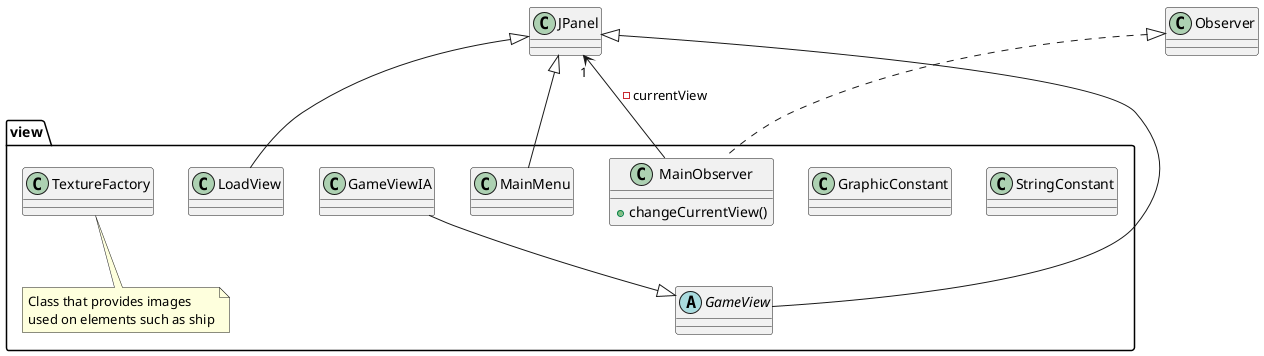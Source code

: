 @startuml

package view{

    class StringConstant{

    }

    class GraphicConstant{

    }

    class MainObserver{
        + changeCurrentView()
    }


    class LoadView{

    }

    class TextureFactory{

    }
    note bottom: Class that provides images\nused on elements such as ship

    class MainMenu{

    }

    abstract GameView{

    }

    class GameViewIA{

    }

}

class Observer{

}

class JPanel{

}

MainObserver .up.|> Observer
MainObserver --> "1" JPanel: - currentView

MainMenu -up-|> JPanel
LoadView -up-|> JPanel
GameView -up-|> JPanel

GameViewIA --|> GameView

@enduml